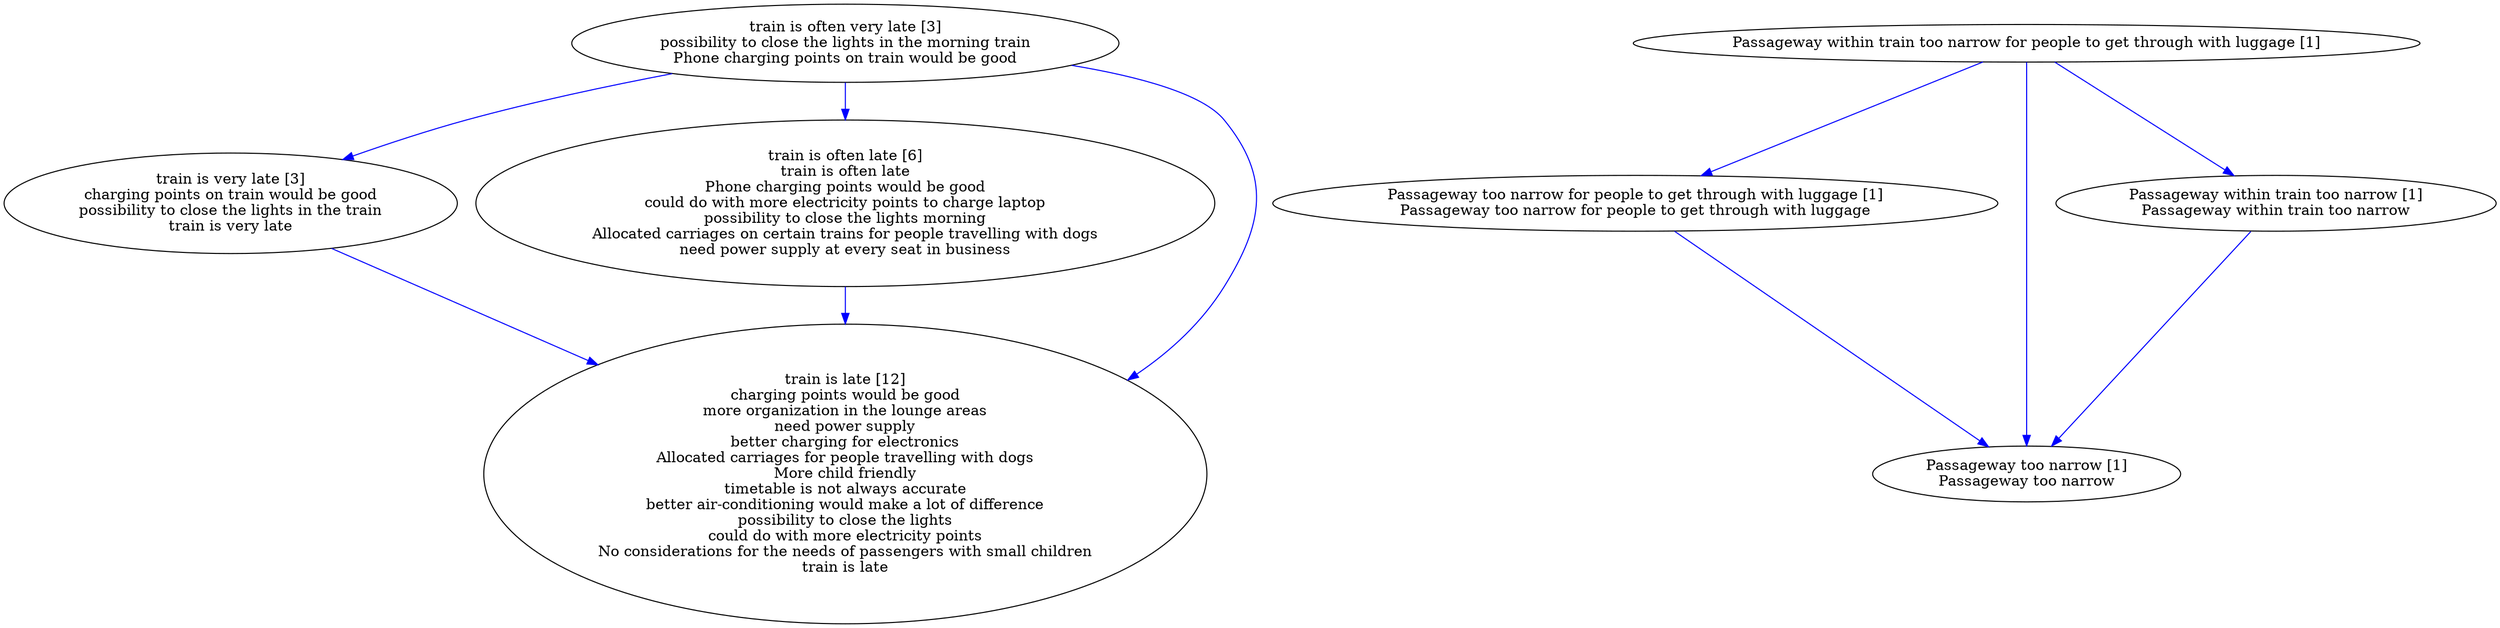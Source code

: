 digraph collapsedGraph {
"train is very late [3]\ncharging points on train would be good\npossibility to close the lights in the train\ntrain is very late""train is often late [6]\ntrain is often late\nPhone charging points would be good\ncould do with more electricity points to charge laptop\npossibility to close the lights morning\nAllocated carriages on certain trains for people travelling with dogs\nneed power supply at every seat in business""train is often very late [3]\npossibility to close the lights in the morning train\nPhone charging points on train would be good""train is late [12]\ncharging points would be good\nmore organization in the lounge areas\nneed power supply\nbetter charging for electronics\nAllocated carriages for people travelling with dogs\nMore child friendly\ntimetable is not always accurate\nbetter air-conditioning would make a lot of difference\npossibility to close the lights\ncould do with more electricity points\nNo considerations for the needs of passengers with small children\ntrain is late""Passageway within train too narrow for people to get through with luggage [1]""Passageway too narrow for people to get through with luggage [1]\nPassageway too narrow for people to get through with luggage""Passageway too narrow [1]\nPassageway too narrow""Passageway within train too narrow [1]\nPassageway within train too narrow""train is often late [6]\ntrain is often late\nPhone charging points would be good\ncould do with more electricity points to charge laptop\npossibility to close the lights morning\nAllocated carriages on certain trains for people travelling with dogs\nneed power supply at every seat in business" -> "train is late [12]\ncharging points would be good\nmore organization in the lounge areas\nneed power supply\nbetter charging for electronics\nAllocated carriages for people travelling with dogs\nMore child friendly\ntimetable is not always accurate\nbetter air-conditioning would make a lot of difference\npossibility to close the lights\ncould do with more electricity points\nNo considerations for the needs of passengers with small children\ntrain is late" [color=blue]
"train is very late [3]\ncharging points on train would be good\npossibility to close the lights in the train\ntrain is very late" -> "train is late [12]\ncharging points would be good\nmore organization in the lounge areas\nneed power supply\nbetter charging for electronics\nAllocated carriages for people travelling with dogs\nMore child friendly\ntimetable is not always accurate\nbetter air-conditioning would make a lot of difference\npossibility to close the lights\ncould do with more electricity points\nNo considerations for the needs of passengers with small children\ntrain is late" [color=blue]
"train is often very late [3]\npossibility to close the lights in the morning train\nPhone charging points on train would be good" -> "train is often late [6]\ntrain is often late\nPhone charging points would be good\ncould do with more electricity points to charge laptop\npossibility to close the lights morning\nAllocated carriages on certain trains for people travelling with dogs\nneed power supply at every seat in business" [color=blue]
"train is often very late [3]\npossibility to close the lights in the morning train\nPhone charging points on train would be good" -> "train is late [12]\ncharging points would be good\nmore organization in the lounge areas\nneed power supply\nbetter charging for electronics\nAllocated carriages for people travelling with dogs\nMore child friendly\ntimetable is not always accurate\nbetter air-conditioning would make a lot of difference\npossibility to close the lights\ncould do with more electricity points\nNo considerations for the needs of passengers with small children\ntrain is late" [color=blue]
"Passageway within train too narrow for people to get through with luggage [1]" -> "Passageway too narrow for people to get through with luggage [1]\nPassageway too narrow for people to get through with luggage" [color=blue]
"Passageway too narrow for people to get through with luggage [1]\nPassageway too narrow for people to get through with luggage" -> "Passageway too narrow [1]\nPassageway too narrow" [color=blue]
"Passageway within train too narrow for people to get through with luggage [1]" -> "Passageway within train too narrow [1]\nPassageway within train too narrow" [color=blue]
"Passageway within train too narrow [1]\nPassageway within train too narrow" -> "Passageway too narrow [1]\nPassageway too narrow" [color=blue]
"Passageway within train too narrow for people to get through with luggage [1]" -> "Passageway too narrow [1]\nPassageway too narrow" [color=blue]
"train is often very late [3]\npossibility to close the lights in the morning train\nPhone charging points on train would be good" -> "train is very late [3]\ncharging points on train would be good\npossibility to close the lights in the train\ntrain is very late" [color=blue]
}